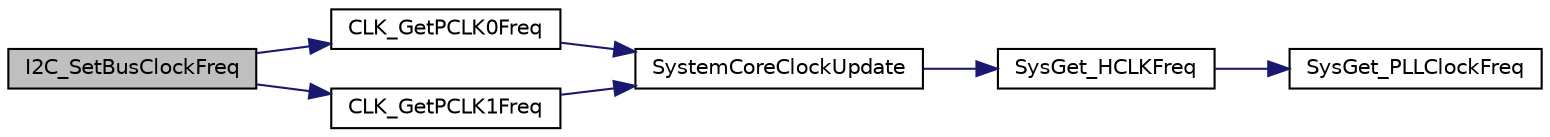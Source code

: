 digraph "I2C_SetBusClockFreq"
{
 // LATEX_PDF_SIZE
  edge [fontname="Helvetica",fontsize="10",labelfontname="Helvetica",labelfontsize="10"];
  node [fontname="Helvetica",fontsize="10",shape=record];
  rankdir="LR";
  Node1 [label="I2C_SetBusClockFreq",height=0.2,width=0.4,color="black", fillcolor="grey75", style="filled", fontcolor="black",tooltip="This function sets bus frequency of I2C module."];
  Node1 -> Node2 [color="midnightblue",fontsize="10",style="solid",fontname="Helvetica"];
  Node2 [label="CLK_GetPCLK0Freq",height=0.2,width=0.4,color="black", fillcolor="white", style="filled",URL="$d4/d91/group___n_a_n_o103___c_l_k___e_x_p_o_r_t_e_d___f_u_n_c_t_i_o_n_s.html#ga8e549d4e546643b1b3cf250e2e90647a",tooltip="This function get PCLK0 frequency. The frequency unit is Hz."];
  Node2 -> Node3 [color="midnightblue",fontsize="10",style="solid",fontname="Helvetica"];
  Node3 [label="SystemCoreClockUpdate",height=0.2,width=0.4,color="black", fillcolor="white", style="filled",URL="$d9/d5c/system___nano103_8c.html#ae0c36a9591fe6e9c45ecb21a794f0f0f",tooltip="Updates the SystemCoreClock with current core Clock retrieved from CPU registers."];
  Node3 -> Node4 [color="midnightblue",fontsize="10",style="solid",fontname="Helvetica"];
  Node4 [label="SysGet_HCLKFreq",height=0.2,width=0.4,color="black", fillcolor="white", style="filled",URL="$d9/d5c/system___nano103_8c.html#aca6d5b465c5468d7dc1f3675e834c1b9",tooltip="Get current HCLK clock frequency."];
  Node4 -> Node5 [color="midnightblue",fontsize="10",style="solid",fontname="Helvetica"];
  Node5 [label="SysGet_PLLClockFreq",height=0.2,width=0.4,color="black", fillcolor="white", style="filled",URL="$de/d27/group___n_a_n_o103___u_a_r_t___e_x_p_o_r_t_e_d___f_u_n_c_t_i_o_n_s.html#gad0eab36ae6ce25e23219dc6a1e8fa73a",tooltip="Calculate current PLL clock frequency."];
  Node1 -> Node6 [color="midnightblue",fontsize="10",style="solid",fontname="Helvetica"];
  Node6 [label="CLK_GetPCLK1Freq",height=0.2,width=0.4,color="black", fillcolor="white", style="filled",URL="$d4/d91/group___n_a_n_o103___c_l_k___e_x_p_o_r_t_e_d___f_u_n_c_t_i_o_n_s.html#ga764d2bd8e5cc6f81ed3896438221cb66",tooltip="This function get PCLK1 frequency. The frequency unit is Hz."];
  Node6 -> Node3 [color="midnightblue",fontsize="10",style="solid",fontname="Helvetica"];
}
